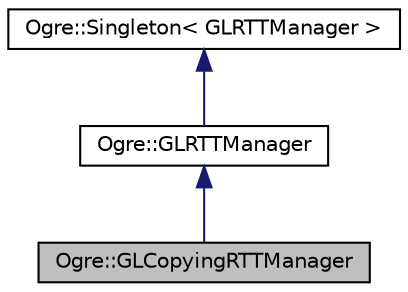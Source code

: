 digraph "Ogre::GLCopyingRTTManager"
{
  bgcolor="transparent";
  edge [fontname="Helvetica",fontsize="10",labelfontname="Helvetica",labelfontsize="10"];
  node [fontname="Helvetica",fontsize="10",shape=record];
  Node0 [label="Ogre::GLCopyingRTTManager",height=0.2,width=0.4,color="black", fillcolor="grey75", style="filled", fontcolor="black"];
  Node1 -> Node0 [dir="back",color="midnightblue",fontsize="10",style="solid",fontname="Helvetica"];
  Node1 [label="Ogre::GLRTTManager",height=0.2,width=0.4,color="black",URL="$class_ogre_1_1_g_l_r_t_t_manager.html",tooltip="Manager/factory for RenderTextures. "];
  Node2 -> Node1 [dir="back",color="midnightblue",fontsize="10",style="solid",fontname="Helvetica"];
  Node2 [label="Ogre::Singleton\< GLRTTManager \>",height=0.2,width=0.4,color="black",URL="$class_ogre_1_1_singleton.html"];
}
